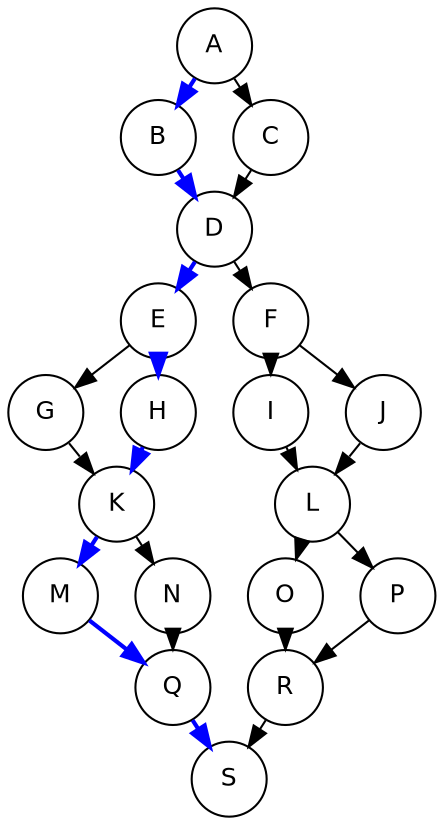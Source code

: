 digraph mccabe {
   size="7.5,10"; 
   ratio=auto;
   ranksep=0.1;
   rank=LR;
   node[shape=circle,fontsize=12,fontname=Helvetica];
edge[fontsize=12,fontname=Helvetica];
fontsize=12;
fontname=Helvetica;

   A -> B [style=bold,color=blue];
   A -> C;
   B -> D [style=bold,color=blue];
   C -> D;

   D -> E [style=bold,color=blue];
   D -> F;

   E -> G;
   E -> H [style=bold,color=blue];
   G -> K;
   H -> K [style=bold,color=blue];

   K -> M [style=bold,color=blue];
   K -> N;
   M -> Q [style=bold,color=blue];
   N -> Q;

   F -> I;
   F -> J;
   I -> L;
   J -> L;

   L -> O;
   L -> P;
   O -> R;
   P -> R;

   Q -> S [style=bold,color=blue];
   R -> S;
}